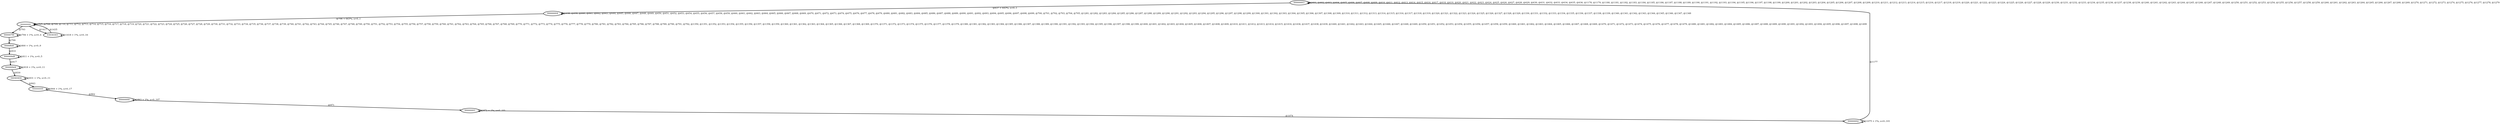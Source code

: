 digraph G {
        node [style=rounded, penwidth=3, fontsize=20, shape=oval];
        "00000003" -> "00000003" [label="@601, @602, @603, @604, @605, @606, @607, @608, @609, @610, @611, @612, @613, @614, @615, @616, @617, @618, @619, @620, @621, @622, @623, @624, @625, @626, @627, @628, @629, @630, @631, @632, @633, @634, @635, @636, @1178, @1179, @1180, @1181, @1182, @1183, @1184, @1185, @1186, @1187, @1188, @1189, @1190, @1191, @1192, @1193, @1194, @1195, @1196, @1197, @1198, @1199, @1200, @1201, @1202, @1203, @1204, @1205, @1206, @1207, @1208, @1209, @1210, @1211, @1212, @1213, @1214, @1215, @1216, @1217, @1218, @1219, @1220, @1221, @1222, @1223, @1224, @1225, @1226, @1227, @1228, @1229, @1230, @1231, @1232, @1233, @1234, @1235, @1236, @1237, @1238, @1239, @1240, @1241, @1242, @1243, @1244, @1245, @1246, @1247, @1248, @1249, @1250, @1251, @1252, @1253, @1254, @1255, @1256, @1257, @1258, @1259, @1260, @1261, @1262, @1263, @1264, @1265, @1266, @1267, @1268, @1269, @1270, @1271, @1272, @1273, @1274, @1275, @1276, @1277, @1278, @1279", color=black,arrowsize=1,style=bold,penwidth=3,fontsize=20];
"00000003" -> "00000004" [label="@637 + 643*n, n=0..1", color=black,arrowsize=1,style=bold,penwidth=3,fontsize=20];
"00000004" -> "00000004" [label="@638, @639, @640, @641, @642, @643, @644, @645, @646, @647, @648, @649, @650, @651, @652, @653, @654, @655, @656, @657, @658, @659, @660, @661, @662, @663, @664, @665, @666, @667, @668, @669, @670, @671, @672, @673, @674, @675, @676, @677, @678, @679, @680, @681, @682, @683, @684, @685, @686, @687, @688, @689, @690, @691, @692, @693, @694, @695, @696, @697, @698, @699, @700, @701, @702, @703, @704, @705, @1281, @1282, @1283, @1284, @1285, @1286, @1287, @1288, @1289, @1290, @1291, @1292, @1293, @1294, @1295, @1296, @1297, @1298, @1299, @1300, @1301, @1302, @1303, @1304, @1305, @1306, @1307, @1308, @1309, @1310, @1311, @1312, @1313, @1314, @1315, @1316, @1317, @1318, @1319, @1320, @1321, @1322, @1323, @1324, @1325, @1326, @1327, @1328, @1329, @1330, @1331, @1332, @1333, @1334, @1335, @1336, @1337, @1338, @1339, @1340, @1341, @1342, @1343, @1344, @1345, @1346, @1347, @1348", color=black,arrowsize=1,style=bold,penwidth=3,fontsize=20];
"00000004" -> "aaaaaaaa" [label="@706 + 643*n, n=0..1", color=black,arrowsize=1,style=bold,penwidth=3,fontsize=20];
"aaaaaaaa" -> "aaaaaaaa" [label="@707, @708, @709, @710, @711, @712, @713, @714, @715, @716, @717, @718, @719, @720, @721, @722, @723, @724, @725, @726, @727, @728, @729, @730, @731, @732, @733, @734, @735, @736, @737, @738, @739, @740, @741, @742, @743, @744, @745, @746, @747, @748, @749, @750, @751, @752, @753, @754, @755, @756, @757, @758, @759, @760, @761, @762, @763, @764, @765, @766, @767, @768, @769, @770, @771, @772, @773, @774, @775, @776, @777, @778, @779, @780, @781, @782, @783, @784, @785, @786, @787, @788, @789, @790, @791, @792, @1350, @1351, @1352, @1353, @1354, @1355, @1356, @1357, @1358, @1359, @1360, @1361, @1362, @1363, @1364, @1365, @1366, @1367, @1368, @1369, @1370, @1371, @1372, @1373, @1374, @1375, @1376, @1377, @1378, @1379, @1380, @1381, @1382, @1383, @1384, @1385, @1386, @1387, @1388, @1389, @1390, @1391, @1392, @1393, @1394, @1395, @1396, @1397, @1398, @1399, @1400, @1401, @1402, @1403, @1404, @1405, @1406, @1407, @1408, @1409, @1410, @1411, @1412, @1413, @1414, @1415, @1416, @1436, @1437, @1438, @1439, @1440, @1441, @1442, @1443, @1444, @1445, @1446, @1447, @1448, @1449, @1450, @1451, @1452, @1453, @1454, @1455, @1456, @1457, @1458, @1459, @1460, @1461, @1462, @1463, @1464, @1465, @1466, @1467, @1468, @1469, @1470, @1471, @1472, @1473, @1474, @1475, @1476, @1477, @1478, @1479, @1480, @1481, @1482, @1483, @1484, @1485, @1486, @1487, @1488, @1489, @1490, @1491, @1492, @1493, @1494, @1495, @1496, @1497, @1498, @1499", color=black,arrowsize=1,style=bold,penwidth=3,fontsize=20];
"aaaaaaaa" -> "000007f0" [label="@793", color=black,arrowsize=1,style=bold,penwidth=3,fontsize=20];
"000007f0" -> "000007f0" [label="@794 + 1*n, n=0..4", color=black,arrowsize=1,style=bold,penwidth=3,fontsize=20];
"000007f0" -> "0000ffd0" [label="@799", color=black,arrowsize=1,style=bold,penwidth=3,fontsize=20];
"0000ffd0" -> "0000ffd0" [label="@800 + 1*n, n=0..9", color=black,arrowsize=1,style=bold,penwidth=3,fontsize=20];
"0000ffd0" -> "000009d8" [label="@810", color=black,arrowsize=1,style=bold,penwidth=3,fontsize=20];
"000009d8" -> "000009d8" [label="@811 + 1*n, n=0..5", color=black,arrowsize=1,style=bold,penwidth=3,fontsize=20];
"000009d8" -> "000009d4" [label="@817", color=black,arrowsize=1,style=bold,penwidth=3,fontsize=20];
"000009d4" -> "000009d4" [label="@818 + 1*n, n=0..11", color=black,arrowsize=1,style=bold,penwidth=3,fontsize=20];
"000009d4" -> "04040404" [label="@830", color=black,arrowsize=1,style=bold,penwidth=3,fontsize=20];
"04040404" -> "04040404" [label="@831 + 1*n, n=0..11", color=black,arrowsize=1,style=bold,penwidth=3,fontsize=20];
"04040404" -> "55555555" [label="@843", color=black,arrowsize=1,style=bold,penwidth=3,fontsize=20];
"55555555" -> "55555555" [label="@844 + 1*n, n=0..17", color=black,arrowsize=1,style=bold,penwidth=3,fontsize=20];
"55555555" -> "00000000" [label="@862", color=black,arrowsize=1,style=bold,penwidth=3,fontsize=20];
"00000000" -> "00000000" [label="@863 + 1*n, n=0..107", color=black,arrowsize=1,style=bold,penwidth=3,fontsize=20];
"00000000" -> "00000001" [label="@971", color=black,arrowsize=1,style=bold,penwidth=3,fontsize=20];
"00000001" -> "00000001" [label="@972 + 1*n, n=0..101", color=black,arrowsize=1,style=bold,penwidth=3,fontsize=20];
"00000001" -> "00000002" [label="@1074", color=black,arrowsize=1,style=bold,penwidth=3,fontsize=20];
"00000002" -> "00000002" [label="@1075 + 1*n, n=0..101", color=black,arrowsize=1,style=bold,penwidth=3,fontsize=20];
"00000002" -> "00000003" [label="@1177", color=black,arrowsize=1,style=bold,penwidth=3,fontsize=20];
"aaaaaaaa" -> "03030303" [label="@1417", color=black,arrowsize=1,style=bold,penwidth=3,fontsize=20];
"03030303" -> "03030303" [label="@1418 + 1*n, n=0..16", color=black,arrowsize=1,style=bold,penwidth=3,fontsize=20];
"03030303" -> "aaaaaaaa" [label="@1435", color=black,arrowsize=1,style=bold,penwidth=3,fontsize=20];
}
